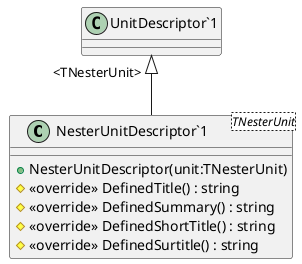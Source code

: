 @startuml
class "NesterUnitDescriptor`1"<TNesterUnit> {
    + NesterUnitDescriptor(unit:TNesterUnit)
    # <<override>> DefinedTitle() : string
    # <<override>> DefinedSummary() : string
    # <<override>> DefinedShortTitle() : string
    # <<override>> DefinedSurtitle() : string
}
"UnitDescriptor`1" "<TNesterUnit>" <|-- "NesterUnitDescriptor`1"
@enduml
